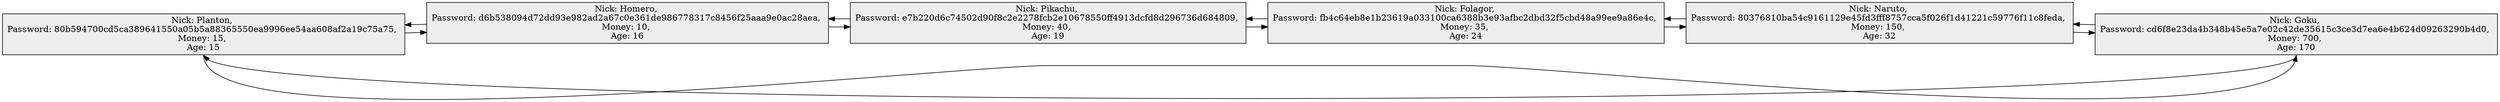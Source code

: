 digraph G {
rankdir=LR;
node [shape=box, color=black , style=filled, fillcolor=gray93];
Node0[label="Nick: Planton, \nPassword: 80b594700cd5ca389641550a05b5a88365550ea9996ee54aa608af2a19c75a75, \nMoney: 15, \nAge: 15"];
Node1[label="Nick: Homero, \nPassword: d6b538094d72dd93e982ad2a67c0e361de986778317c8456f25aaa9e0ac28aea, \nMoney: 10, \nAge: 16"];
Node2[label="Nick: Pikachu, \nPassword: e7b220d6c74502d90f8c2e2278fcb2e10678550ff4913dcfd8d296736d684809, \nMoney: 40, \nAge: 19"];
Node3[label="Nick: Folagor, \nPassword: fb4c64eb8e1b23619a033100ca6388b3e93afbc2dbd32f5cbd48a99ee9a86e4c, \nMoney: 35, \nAge: 24"];
Node4[label="Nick: Naruto, \nPassword: 80376810ba54c9161129e45fd3fff8757cca5f026f1d41221c59776f11c8feda, \nMoney: 150, \nAge: 32"];
Node5[label="Nick: Goku, \nPassword: cd6f8e23da4b348b45e5a7e02c42de35615c3ce3d7ea6e4b624d09263290b4d0, \nMoney: 700, \nAge: 170"];
Node0->Node1;
Node1->Node0;
Node1->Node2;
Node2->Node1;
Node2->Node3;
Node3->Node2;
Node3->Node4;
Node4->Node3;
Node4->Node5;
Node5->Node4;
Node5:s->Node0:s;
Node0:s->Node5:s;
}